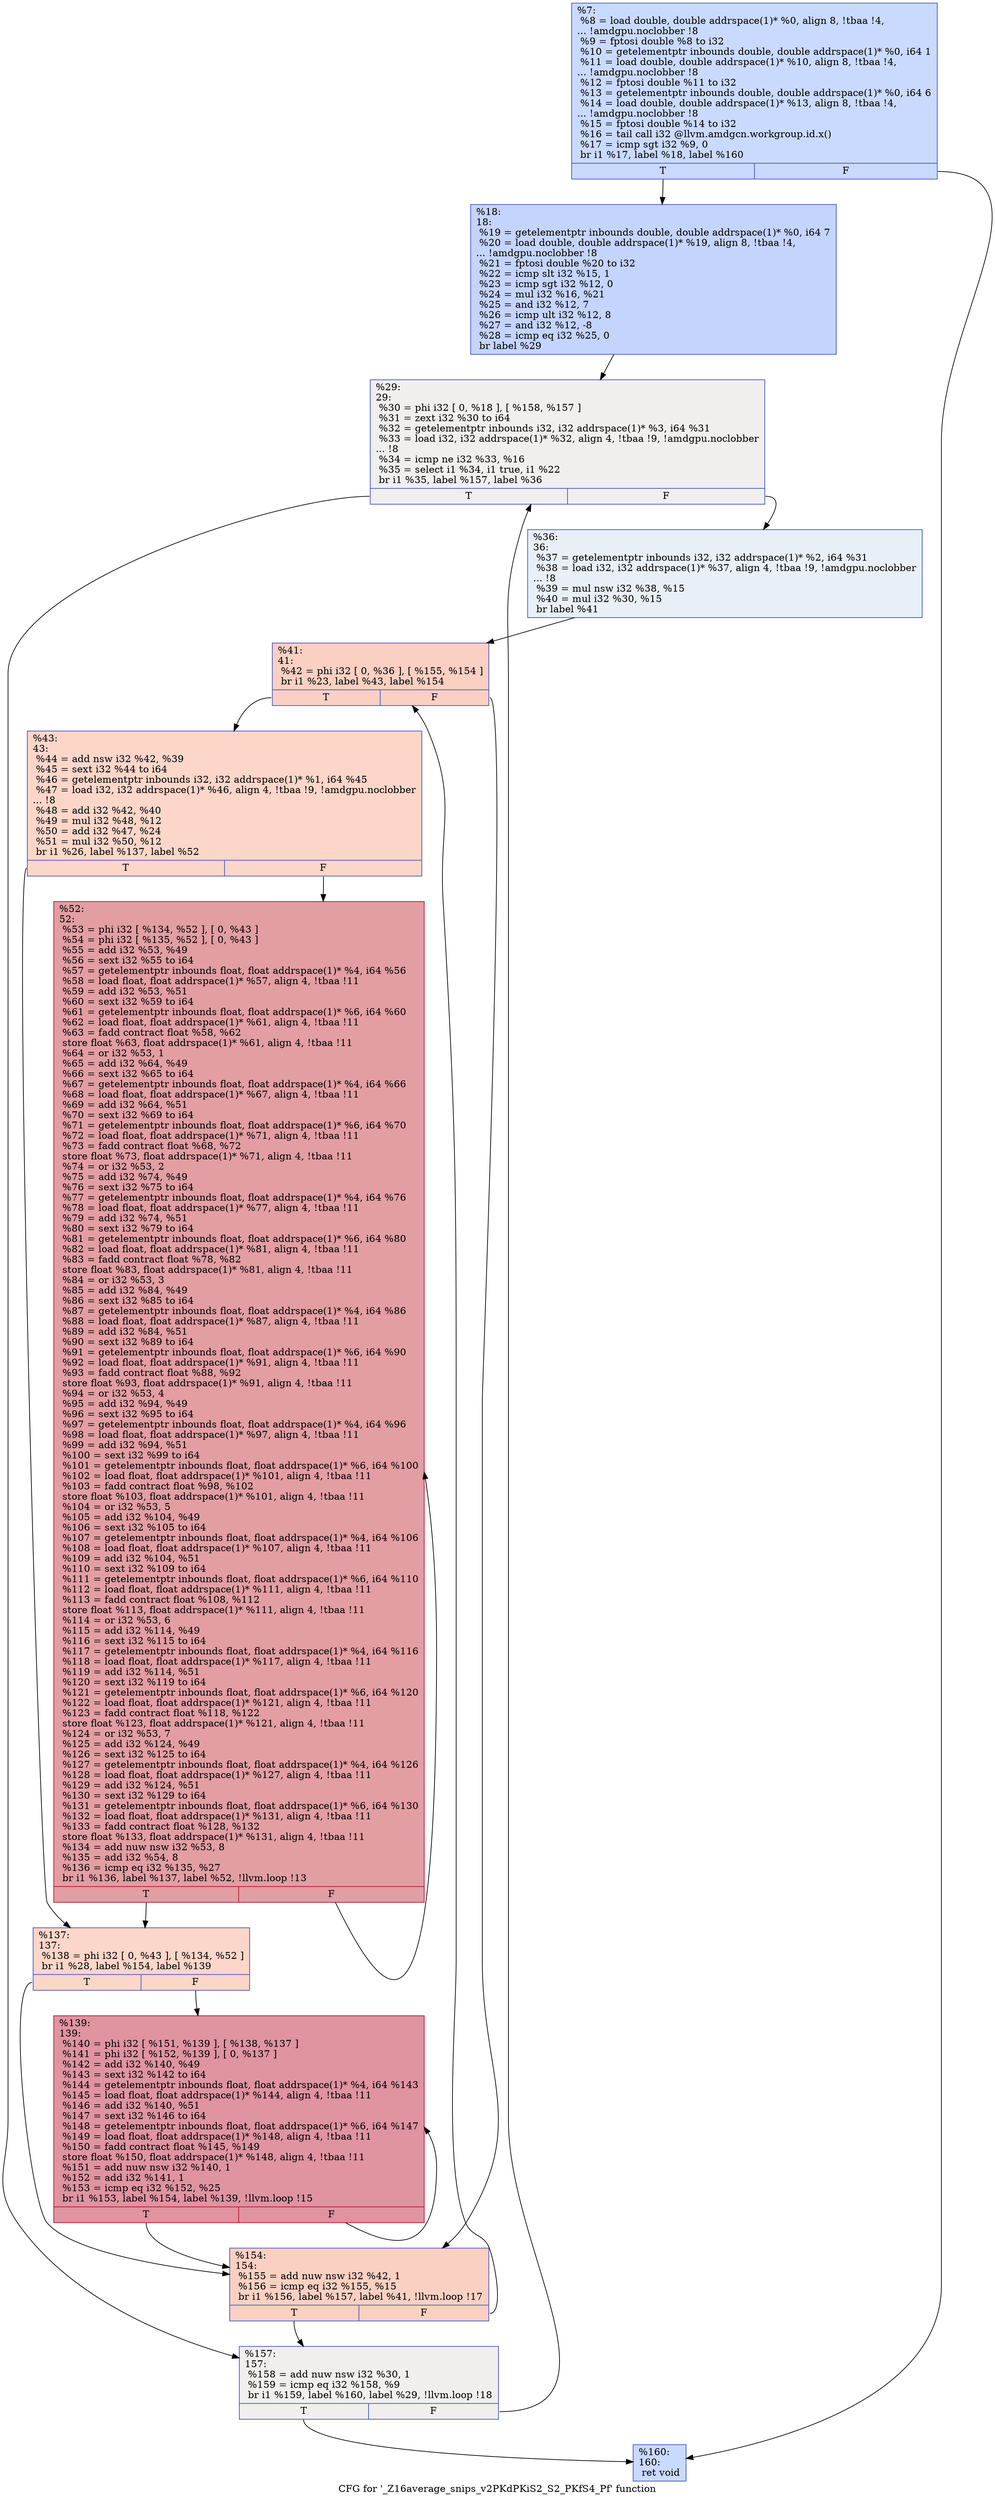 digraph "CFG for '_Z16average_snips_v2PKdPKiS2_S2_PKfS4_Pf' function" {
	label="CFG for '_Z16average_snips_v2PKdPKiS2_S2_PKfS4_Pf' function";

	Node0x5ae1d00 [shape=record,color="#3d50c3ff", style=filled, fillcolor="#88abfd70",label="{%7:\l  %8 = load double, double addrspace(1)* %0, align 8, !tbaa !4,\l... !amdgpu.noclobber !8\l  %9 = fptosi double %8 to i32\l  %10 = getelementptr inbounds double, double addrspace(1)* %0, i64 1\l  %11 = load double, double addrspace(1)* %10, align 8, !tbaa !4,\l... !amdgpu.noclobber !8\l  %12 = fptosi double %11 to i32\l  %13 = getelementptr inbounds double, double addrspace(1)* %0, i64 6\l  %14 = load double, double addrspace(1)* %13, align 8, !tbaa !4,\l... !amdgpu.noclobber !8\l  %15 = fptosi double %14 to i32\l  %16 = tail call i32 @llvm.amdgcn.workgroup.id.x()\l  %17 = icmp sgt i32 %9, 0\l  br i1 %17, label %18, label %160\l|{<s0>T|<s1>F}}"];
	Node0x5ae1d00:s0 -> Node0x5ae2af0;
	Node0x5ae1d00:s1 -> Node0x5ae4510;
	Node0x5ae2af0 [shape=record,color="#3d50c3ff", style=filled, fillcolor="#7a9df870",label="{%18:\l18:                                               \l  %19 = getelementptr inbounds double, double addrspace(1)* %0, i64 7\l  %20 = load double, double addrspace(1)* %19, align 8, !tbaa !4,\l... !amdgpu.noclobber !8\l  %21 = fptosi double %20 to i32\l  %22 = icmp slt i32 %15, 1\l  %23 = icmp sgt i32 %12, 0\l  %24 = mul i32 %16, %21\l  %25 = and i32 %12, 7\l  %26 = icmp ult i32 %12, 8\l  %27 = and i32 %12, -8\l  %28 = icmp eq i32 %25, 0\l  br label %29\l}"];
	Node0x5ae2af0 -> Node0x5ae4cf0;
	Node0x5ae4cf0 [shape=record,color="#3d50c3ff", style=filled, fillcolor="#e0dbd870",label="{%29:\l29:                                               \l  %30 = phi i32 [ 0, %18 ], [ %158, %157 ]\l  %31 = zext i32 %30 to i64\l  %32 = getelementptr inbounds i32, i32 addrspace(1)* %3, i64 %31\l  %33 = load i32, i32 addrspace(1)* %32, align 4, !tbaa !9, !amdgpu.noclobber\l... !8\l  %34 = icmp ne i32 %33, %16\l  %35 = select i1 %34, i1 true, i1 %22\l  br i1 %35, label %157, label %36\l|{<s0>T|<s1>F}}"];
	Node0x5ae4cf0:s0 -> Node0x5ae4e20;
	Node0x5ae4cf0:s1 -> Node0x5ae5500;
	Node0x5ae5500 [shape=record,color="#3d50c3ff", style=filled, fillcolor="#cedaeb70",label="{%36:\l36:                                               \l  %37 = getelementptr inbounds i32, i32 addrspace(1)* %2, i64 %31\l  %38 = load i32, i32 addrspace(1)* %37, align 4, !tbaa !9, !amdgpu.noclobber\l... !8\l  %39 = mul nsw i32 %38, %15\l  %40 = mul i32 %30, %15\l  br label %41\l}"];
	Node0x5ae5500 -> Node0x5ae5e80;
	Node0x5ae5e80 [shape=record,color="#3d50c3ff", style=filled, fillcolor="#f3947570",label="{%41:\l41:                                               \l  %42 = phi i32 [ 0, %36 ], [ %155, %154 ]\l  br i1 %23, label %43, label %154\l|{<s0>T|<s1>F}}"];
	Node0x5ae5e80:s0 -> Node0x5ae60c0;
	Node0x5ae5e80:s1 -> Node0x5ae5f80;
	Node0x5ae60c0 [shape=record,color="#3d50c3ff", style=filled, fillcolor="#f6a38570",label="{%43:\l43:                                               \l  %44 = add nsw i32 %42, %39\l  %45 = sext i32 %44 to i64\l  %46 = getelementptr inbounds i32, i32 addrspace(1)* %1, i64 %45\l  %47 = load i32, i32 addrspace(1)* %46, align 4, !tbaa !9, !amdgpu.noclobber\l... !8\l  %48 = add i32 %42, %40\l  %49 = mul i32 %48, %12\l  %50 = add i32 %47, %24\l  %51 = mul i32 %50, %12\l  br i1 %26, label %137, label %52\l|{<s0>T|<s1>F}}"];
	Node0x5ae60c0:s0 -> Node0x5ae6680;
	Node0x5ae60c0:s1 -> Node0x5ae6710;
	Node0x5ae6710 [shape=record,color="#b70d28ff", style=filled, fillcolor="#be242e70",label="{%52:\l52:                                               \l  %53 = phi i32 [ %134, %52 ], [ 0, %43 ]\l  %54 = phi i32 [ %135, %52 ], [ 0, %43 ]\l  %55 = add i32 %53, %49\l  %56 = sext i32 %55 to i64\l  %57 = getelementptr inbounds float, float addrspace(1)* %4, i64 %56\l  %58 = load float, float addrspace(1)* %57, align 4, !tbaa !11\l  %59 = add i32 %53, %51\l  %60 = sext i32 %59 to i64\l  %61 = getelementptr inbounds float, float addrspace(1)* %6, i64 %60\l  %62 = load float, float addrspace(1)* %61, align 4, !tbaa !11\l  %63 = fadd contract float %58, %62\l  store float %63, float addrspace(1)* %61, align 4, !tbaa !11\l  %64 = or i32 %53, 1\l  %65 = add i32 %64, %49\l  %66 = sext i32 %65 to i64\l  %67 = getelementptr inbounds float, float addrspace(1)* %4, i64 %66\l  %68 = load float, float addrspace(1)* %67, align 4, !tbaa !11\l  %69 = add i32 %64, %51\l  %70 = sext i32 %69 to i64\l  %71 = getelementptr inbounds float, float addrspace(1)* %6, i64 %70\l  %72 = load float, float addrspace(1)* %71, align 4, !tbaa !11\l  %73 = fadd contract float %68, %72\l  store float %73, float addrspace(1)* %71, align 4, !tbaa !11\l  %74 = or i32 %53, 2\l  %75 = add i32 %74, %49\l  %76 = sext i32 %75 to i64\l  %77 = getelementptr inbounds float, float addrspace(1)* %4, i64 %76\l  %78 = load float, float addrspace(1)* %77, align 4, !tbaa !11\l  %79 = add i32 %74, %51\l  %80 = sext i32 %79 to i64\l  %81 = getelementptr inbounds float, float addrspace(1)* %6, i64 %80\l  %82 = load float, float addrspace(1)* %81, align 4, !tbaa !11\l  %83 = fadd contract float %78, %82\l  store float %83, float addrspace(1)* %81, align 4, !tbaa !11\l  %84 = or i32 %53, 3\l  %85 = add i32 %84, %49\l  %86 = sext i32 %85 to i64\l  %87 = getelementptr inbounds float, float addrspace(1)* %4, i64 %86\l  %88 = load float, float addrspace(1)* %87, align 4, !tbaa !11\l  %89 = add i32 %84, %51\l  %90 = sext i32 %89 to i64\l  %91 = getelementptr inbounds float, float addrspace(1)* %6, i64 %90\l  %92 = load float, float addrspace(1)* %91, align 4, !tbaa !11\l  %93 = fadd contract float %88, %92\l  store float %93, float addrspace(1)* %91, align 4, !tbaa !11\l  %94 = or i32 %53, 4\l  %95 = add i32 %94, %49\l  %96 = sext i32 %95 to i64\l  %97 = getelementptr inbounds float, float addrspace(1)* %4, i64 %96\l  %98 = load float, float addrspace(1)* %97, align 4, !tbaa !11\l  %99 = add i32 %94, %51\l  %100 = sext i32 %99 to i64\l  %101 = getelementptr inbounds float, float addrspace(1)* %6, i64 %100\l  %102 = load float, float addrspace(1)* %101, align 4, !tbaa !11\l  %103 = fadd contract float %98, %102\l  store float %103, float addrspace(1)* %101, align 4, !tbaa !11\l  %104 = or i32 %53, 5\l  %105 = add i32 %104, %49\l  %106 = sext i32 %105 to i64\l  %107 = getelementptr inbounds float, float addrspace(1)* %4, i64 %106\l  %108 = load float, float addrspace(1)* %107, align 4, !tbaa !11\l  %109 = add i32 %104, %51\l  %110 = sext i32 %109 to i64\l  %111 = getelementptr inbounds float, float addrspace(1)* %6, i64 %110\l  %112 = load float, float addrspace(1)* %111, align 4, !tbaa !11\l  %113 = fadd contract float %108, %112\l  store float %113, float addrspace(1)* %111, align 4, !tbaa !11\l  %114 = or i32 %53, 6\l  %115 = add i32 %114, %49\l  %116 = sext i32 %115 to i64\l  %117 = getelementptr inbounds float, float addrspace(1)* %4, i64 %116\l  %118 = load float, float addrspace(1)* %117, align 4, !tbaa !11\l  %119 = add i32 %114, %51\l  %120 = sext i32 %119 to i64\l  %121 = getelementptr inbounds float, float addrspace(1)* %6, i64 %120\l  %122 = load float, float addrspace(1)* %121, align 4, !tbaa !11\l  %123 = fadd contract float %118, %122\l  store float %123, float addrspace(1)* %121, align 4, !tbaa !11\l  %124 = or i32 %53, 7\l  %125 = add i32 %124, %49\l  %126 = sext i32 %125 to i64\l  %127 = getelementptr inbounds float, float addrspace(1)* %4, i64 %126\l  %128 = load float, float addrspace(1)* %127, align 4, !tbaa !11\l  %129 = add i32 %124, %51\l  %130 = sext i32 %129 to i64\l  %131 = getelementptr inbounds float, float addrspace(1)* %6, i64 %130\l  %132 = load float, float addrspace(1)* %131, align 4, !tbaa !11\l  %133 = fadd contract float %128, %132\l  store float %133, float addrspace(1)* %131, align 4, !tbaa !11\l  %134 = add nuw nsw i32 %53, 8\l  %135 = add i32 %54, 8\l  %136 = icmp eq i32 %135, %27\l  br i1 %136, label %137, label %52, !llvm.loop !13\l|{<s0>T|<s1>F}}"];
	Node0x5ae6710:s0 -> Node0x5ae6680;
	Node0x5ae6710:s1 -> Node0x5ae6710;
	Node0x5ae6680 [shape=record,color="#3d50c3ff", style=filled, fillcolor="#f6a38570",label="{%137:\l137:                                              \l  %138 = phi i32 [ 0, %43 ], [ %134, %52 ]\l  br i1 %28, label %154, label %139\l|{<s0>T|<s1>F}}"];
	Node0x5ae6680:s0 -> Node0x5ae5f80;
	Node0x5ae6680:s1 -> Node0x5aeaa60;
	Node0x5aeaa60 [shape=record,color="#b70d28ff", style=filled, fillcolor="#b70d2870",label="{%139:\l139:                                              \l  %140 = phi i32 [ %151, %139 ], [ %138, %137 ]\l  %141 = phi i32 [ %152, %139 ], [ 0, %137 ]\l  %142 = add i32 %140, %49\l  %143 = sext i32 %142 to i64\l  %144 = getelementptr inbounds float, float addrspace(1)* %4, i64 %143\l  %145 = load float, float addrspace(1)* %144, align 4, !tbaa !11\l  %146 = add i32 %140, %51\l  %147 = sext i32 %146 to i64\l  %148 = getelementptr inbounds float, float addrspace(1)* %6, i64 %147\l  %149 = load float, float addrspace(1)* %148, align 4, !tbaa !11\l  %150 = fadd contract float %145, %149\l  store float %150, float addrspace(1)* %148, align 4, !tbaa !11\l  %151 = add nuw nsw i32 %140, 1\l  %152 = add i32 %141, 1\l  %153 = icmp eq i32 %152, %25\l  br i1 %153, label %154, label %139, !llvm.loop !15\l|{<s0>T|<s1>F}}"];
	Node0x5aeaa60:s0 -> Node0x5ae5f80;
	Node0x5aeaa60:s1 -> Node0x5aeaa60;
	Node0x5ae5f80 [shape=record,color="#3d50c3ff", style=filled, fillcolor="#f3947570",label="{%154:\l154:                                              \l  %155 = add nuw nsw i32 %42, 1\l  %156 = icmp eq i32 %155, %15\l  br i1 %156, label %157, label %41, !llvm.loop !17\l|{<s0>T|<s1>F}}"];
	Node0x5ae5f80:s0 -> Node0x5ae4e20;
	Node0x5ae5f80:s1 -> Node0x5ae5e80;
	Node0x5ae4e20 [shape=record,color="#3d50c3ff", style=filled, fillcolor="#e0dbd870",label="{%157:\l157:                                              \l  %158 = add nuw nsw i32 %30, 1\l  %159 = icmp eq i32 %158, %9\l  br i1 %159, label %160, label %29, !llvm.loop !18\l|{<s0>T|<s1>F}}"];
	Node0x5ae4e20:s0 -> Node0x5ae4510;
	Node0x5ae4e20:s1 -> Node0x5ae4cf0;
	Node0x5ae4510 [shape=record,color="#3d50c3ff", style=filled, fillcolor="#88abfd70",label="{%160:\l160:                                              \l  ret void\l}"];
}
